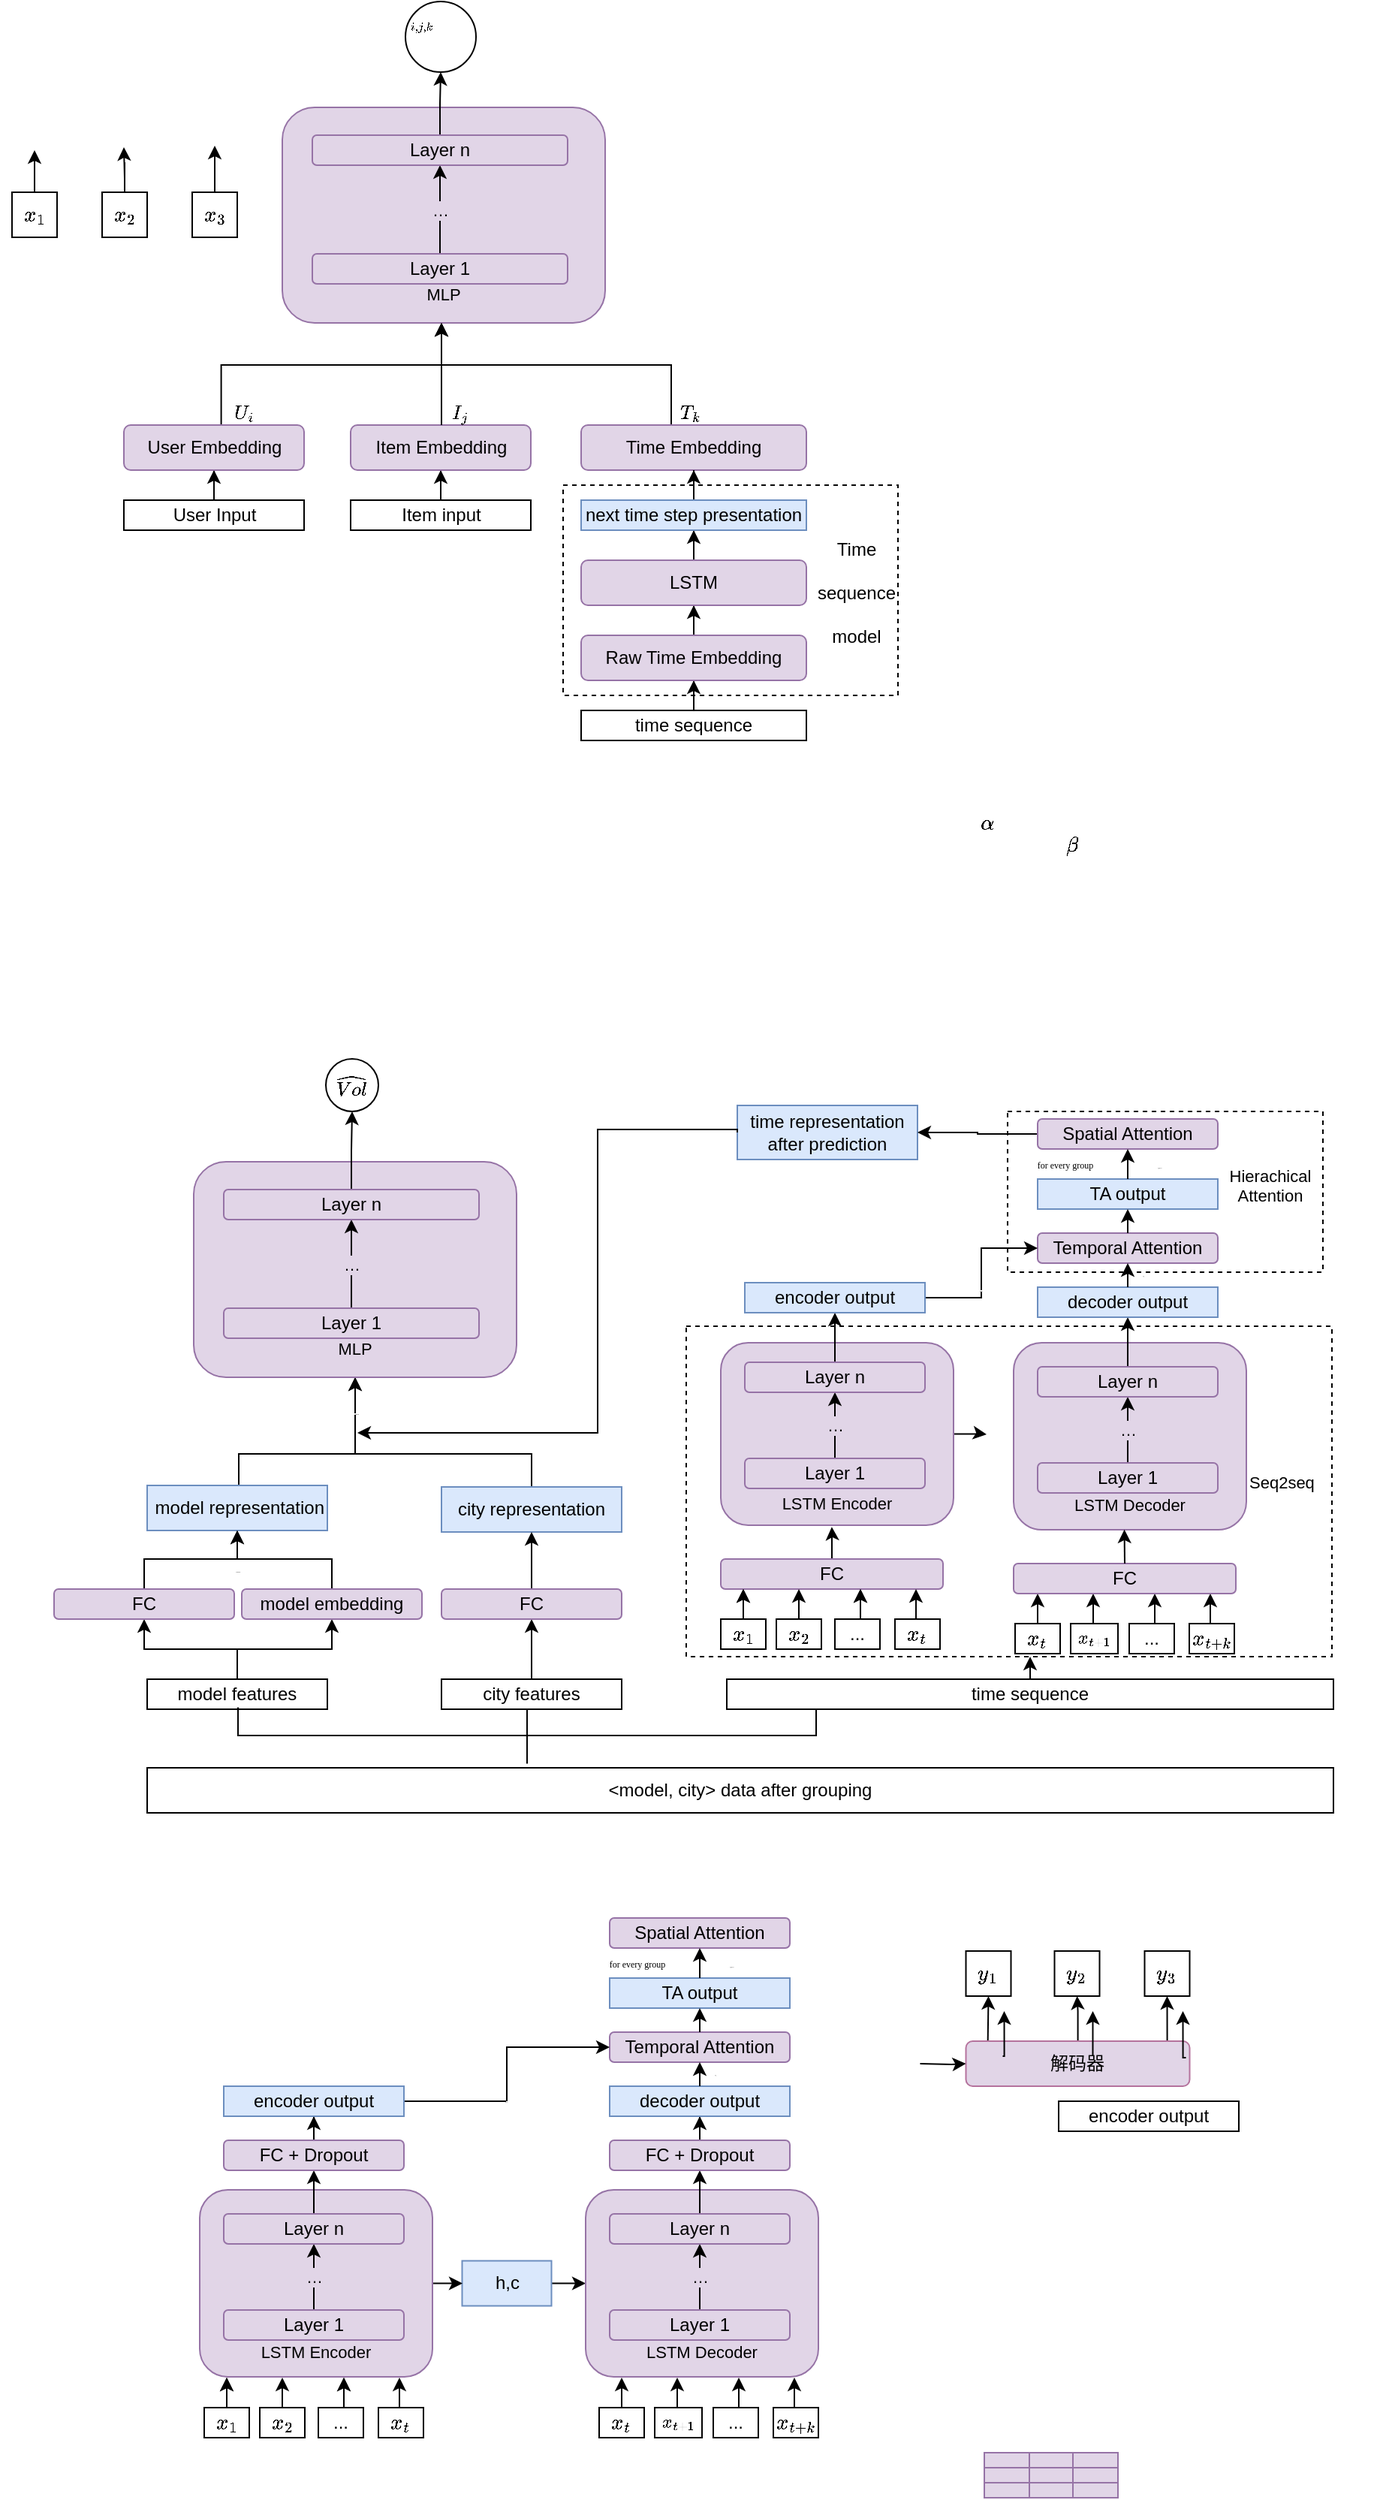 <mxfile version="20.8.20" type="github">
  <diagram id="7I3PmB62gOnP2wsl79oG" name="第 1 页">
    <mxGraphModel dx="1247" dy="698" grid="0" gridSize="10" guides="1" tooltips="1" connect="1" arrows="1" fold="1" page="1" pageScale="1" pageWidth="827" pageHeight="1169" math="1" shadow="0">
      <root>
        <mxCell id="0" />
        <mxCell id="1" parent="0" />
        <mxCell id="ItuuGWMTJ9XlOGeMrgR--288" value="" style="rounded=0;whiteSpace=wrap;html=1;dashed=1;fillColor=none;" vertex="1" parent="1">
          <mxGeometry x="449" y="890" width="430" height="220" as="geometry" />
        </mxCell>
        <mxCell id="ItuuGWMTJ9XlOGeMrgR--280" value="" style="rounded=0;whiteSpace=wrap;html=1;dashed=1;fillColor=none;" vertex="1" parent="1">
          <mxGeometry x="663" y="747" width="210" height="107" as="geometry" />
        </mxCell>
        <mxCell id="iMjl9JJX6Ml-IYWxSDeR-12" value="" style="edgeStyle=orthogonalEdgeStyle;rounded=0;orthogonalLoop=1;jettySize=auto;html=1;entryX=0.5;entryY=1;entryDx=0;entryDy=0;" parent="1" source="hXLqSdmscfbS3h8DthIs-16" target="iMjl9JJX6Ml-IYWxSDeR-15" edge="1">
          <mxGeometry relative="1" as="geometry">
            <mxPoint x="151" y="935" as="targetPoint" />
            <Array as="points">
              <mxPoint x="151" y="975" />
              <mxPoint x="228" y="975" />
            </Array>
          </mxGeometry>
        </mxCell>
        <mxCell id="hXLqSdmscfbS3h8DthIs-16" value="&amp;nbsp;model representation" style="rounded=0;whiteSpace=wrap;html=1;fillColor=#dae8fc;strokeColor=#6c8ebf;" parent="1" vertex="1">
          <mxGeometry x="90" y="996" width="120" height="30" as="geometry" />
        </mxCell>
        <mxCell id="iMjl9JJX6Ml-IYWxSDeR-10" value="" style="edgeStyle=orthogonalEdgeStyle;rounded=0;orthogonalLoop=1;jettySize=auto;html=1;entryX=0.5;entryY=1;entryDx=0;entryDy=0;" parent="1" source="hXLqSdmscfbS3h8DthIs-17" target="iMjl9JJX6Ml-IYWxSDeR-15" edge="1">
          <mxGeometry relative="1" as="geometry">
            <mxPoint x="291" y="885" as="targetPoint" />
            <Array as="points">
              <mxPoint x="346" y="975" />
              <mxPoint x="229" y="975" />
            </Array>
          </mxGeometry>
        </mxCell>
        <mxCell id="hXLqSdmscfbS3h8DthIs-17" value="city representation" style="rounded=0;whiteSpace=wrap;html=1;fillColor=#dae8fc;strokeColor=#6c8ebf;" parent="1" vertex="1">
          <mxGeometry x="286" y="997" width="120" height="30" as="geometry" />
        </mxCell>
        <mxCell id="iMjl9JJX6Ml-IYWxSDeR-21" value="" style="edgeStyle=orthogonalEdgeStyle;rounded=0;orthogonalLoop=1;jettySize=auto;html=1;" parent="1" source="hXLqSdmscfbS3h8DthIs-20" target="iMjl9JJX6Ml-IYWxSDeR-16" edge="1">
          <mxGeometry relative="1" as="geometry" />
        </mxCell>
        <mxCell id="ItuuGWMTJ9XlOGeMrgR--96" value="" style="edgeStyle=orthogonalEdgeStyle;rounded=0;orthogonalLoop=1;jettySize=auto;html=1;fontFamily=Times New Roman;fontSize=1;" edge="1" parent="1" source="hXLqSdmscfbS3h8DthIs-20" target="ItuuGWMTJ9XlOGeMrgR--94">
          <mxGeometry relative="1" as="geometry" />
        </mxCell>
        <mxCell id="hXLqSdmscfbS3h8DthIs-20" value="model features" style="rounded=0;whiteSpace=wrap;html=1;" parent="1" vertex="1">
          <mxGeometry x="90" y="1125" width="120" height="20" as="geometry" />
        </mxCell>
        <mxCell id="ItuuGWMTJ9XlOGeMrgR--98" value="" style="edgeStyle=orthogonalEdgeStyle;rounded=0;orthogonalLoop=1;jettySize=auto;html=1;fontFamily=Times New Roman;fontSize=1;" edge="1" parent="1" source="hXLqSdmscfbS3h8DthIs-21" target="iMjl9JJX6Ml-IYWxSDeR-18">
          <mxGeometry relative="1" as="geometry" />
        </mxCell>
        <mxCell id="hXLqSdmscfbS3h8DthIs-21" value="city features" style="rounded=0;whiteSpace=wrap;html=1;" parent="1" vertex="1">
          <mxGeometry x="286" y="1125" width="120" height="20" as="geometry" />
        </mxCell>
        <mxCell id="iMjl9JJX6Ml-IYWxSDeR-2" value="$$\alpha$$" style="text;html=1;strokeColor=none;fillColor=none;align=center;verticalAlign=middle;whiteSpace=wrap;rounded=0;" parent="1" vertex="1">
          <mxGeometry x="620" y="540" width="60" height="30" as="geometry" />
        </mxCell>
        <mxCell id="iMjl9JJX6Ml-IYWxSDeR-4" value="$$\beta$$" style="text;html=1;strokeColor=none;fillColor=none;align=center;verticalAlign=middle;whiteSpace=wrap;rounded=0;" parent="1" vertex="1">
          <mxGeometry x="676" y="555" width="60" height="30" as="geometry" />
        </mxCell>
        <mxCell id="iMjl9JJX6Ml-IYWxSDeR-8" value="time representation&lt;br&gt;after prediction" style="rounded=0;whiteSpace=wrap;html=1;fillColor=#dae8fc;strokeColor=#6c8ebf;" parent="1" vertex="1">
          <mxGeometry x="483" y="743" width="120" height="36" as="geometry" />
        </mxCell>
        <mxCell id="iMjl9JJX6Ml-IYWxSDeR-15" value="&lt;br&gt;&lt;br&gt;&lt;br&gt;&lt;br&gt;&lt;br&gt;&lt;br&gt;&lt;br&gt;&lt;br&gt;MLP" style="rounded=1;whiteSpace=wrap;html=1;strokeWidth=1;fontSize=11;fillColor=#e1d5e7;strokeColor=#9673a6;" parent="1" vertex="1">
          <mxGeometry x="121" y="780.5" width="215" height="143.5" as="geometry" />
        </mxCell>
        <mxCell id="iMjl9JJX6Ml-IYWxSDeR-22" value="" style="edgeStyle=orthogonalEdgeStyle;rounded=0;orthogonalLoop=1;jettySize=auto;html=1;" parent="1" source="iMjl9JJX6Ml-IYWxSDeR-16" target="hXLqSdmscfbS3h8DthIs-16" edge="1">
          <mxGeometry relative="1" as="geometry" />
        </mxCell>
        <mxCell id="iMjl9JJX6Ml-IYWxSDeR-16" value="&lt;font color=&quot;#000000&quot;&gt;FC&lt;br&gt;&lt;/font&gt;" style="rounded=1;whiteSpace=wrap;html=1;fillColor=#e1d5e7;strokeColor=#9673a6;" parent="1" vertex="1">
          <mxGeometry x="28" y="1065" width="120" height="20" as="geometry" />
        </mxCell>
        <mxCell id="ItuuGWMTJ9XlOGeMrgR--99" value="" style="edgeStyle=orthogonalEdgeStyle;rounded=0;orthogonalLoop=1;jettySize=auto;html=1;fontFamily=Times New Roman;fontSize=1;" edge="1" parent="1" source="iMjl9JJX6Ml-IYWxSDeR-18" target="hXLqSdmscfbS3h8DthIs-17">
          <mxGeometry relative="1" as="geometry" />
        </mxCell>
        <mxCell id="iMjl9JJX6Ml-IYWxSDeR-18" value="&lt;font color=&quot;#000000&quot;&gt;FC&lt;br&gt;&lt;/font&gt;" style="rounded=1;whiteSpace=wrap;html=1;fillColor=#e1d5e7;strokeColor=#9673a6;" parent="1" vertex="1">
          <mxGeometry x="286" y="1065" width="120" height="20" as="geometry" />
        </mxCell>
        <mxCell id="ItuuGWMTJ9XlOGeMrgR--283" value="" style="edgeStyle=orthogonalEdgeStyle;rounded=0;orthogonalLoop=1;jettySize=auto;html=1;fontFamily=Times New Roman;fontSize=11;entryX=0.477;entryY=1.009;entryDx=0;entryDy=0;entryPerimeter=0;" edge="1" parent="1" source="iMjl9JJX6Ml-IYWxSDeR-23" target="ItuuGWMTJ9XlOGeMrgR--235">
          <mxGeometry relative="1" as="geometry" />
        </mxCell>
        <mxCell id="iMjl9JJX6Ml-IYWxSDeR-23" value="&lt;font color=&quot;#000000&quot;&gt;FC&lt;br&gt;&lt;/font&gt;" style="rounded=1;whiteSpace=wrap;html=1;fillColor=#e1d5e7;strokeColor=#9673a6;" parent="1" vertex="1">
          <mxGeometry x="472" y="1045" width="148" height="20" as="geometry" />
        </mxCell>
        <mxCell id="iMjl9JJX6Ml-IYWxSDeR-31" value="…" style="edgeStyle=orthogonalEdgeStyle;rounded=0;orthogonalLoop=1;jettySize=auto;html=1;labelBackgroundColor=#E1D5E7;" parent="1" source="iMjl9JJX6Ml-IYWxSDeR-28" target="iMjl9JJX6Ml-IYWxSDeR-29" edge="1">
          <mxGeometry relative="1" as="geometry" />
        </mxCell>
        <mxCell id="iMjl9JJX6Ml-IYWxSDeR-28" value="&lt;font color=&quot;#000000&quot;&gt;Layer 1&lt;br&gt;&lt;/font&gt;" style="rounded=1;whiteSpace=wrap;html=1;fillColor=#e1d5e7;strokeColor=#9673a6;" parent="1" vertex="1">
          <mxGeometry x="141" y="878" width="170" height="20" as="geometry" />
        </mxCell>
        <mxCell id="iMjl9JJX6Ml-IYWxSDeR-33" value="" style="edgeStyle=orthogonalEdgeStyle;rounded=0;orthogonalLoop=1;jettySize=auto;html=1;labelBackgroundColor=#E1D5E7;entryX=0.5;entryY=1;entryDx=0;entryDy=0;" parent="1" source="iMjl9JJX6Ml-IYWxSDeR-29" target="iMjl9JJX6Ml-IYWxSDeR-34" edge="1">
          <mxGeometry relative="1" as="geometry">
            <mxPoint x="226" y="719.0" as="targetPoint" />
          </mxGeometry>
        </mxCell>
        <mxCell id="iMjl9JJX6Ml-IYWxSDeR-29" value="&lt;font color=&quot;#000000&quot;&gt;Layer n&lt;br&gt;&lt;/font&gt;" style="rounded=1;whiteSpace=wrap;html=1;fillColor=#e1d5e7;strokeColor=#9673a6;" parent="1" vertex="1">
          <mxGeometry x="141" y="799" width="170" height="20" as="geometry" />
        </mxCell>
        <mxCell id="iMjl9JJX6Ml-IYWxSDeR-34" value="&lt;font style=&quot;font-size: 11px;&quot;&gt;$$\widehat{Vol}$$&lt;/font&gt;" style="ellipse;whiteSpace=wrap;html=1;aspect=fixed;fontSize=10;" parent="1" vertex="1">
          <mxGeometry x="209" y="712" width="35" height="35" as="geometry" />
        </mxCell>
        <mxCell id="KDoGfRHItT-VThYcCDRe-1" value="&lt;div&gt;&lt;/div&gt;&amp;lt;model, city&amp;gt; data after grouping&lt;div&gt;&lt;/div&gt;" style="rounded=0;whiteSpace=wrap;html=1;" parent="1" vertex="1">
          <mxGeometry x="90" y="1184" width="790" height="30" as="geometry" />
        </mxCell>
        <mxCell id="KDoGfRHItT-VThYcCDRe-8" value="" style="strokeWidth=1;html=1;shape=mxgraph.flowchart.annotation_2;align=left;labelPosition=right;pointerEvents=1;rotation=-90;" parent="1" vertex="1">
          <mxGeometry x="324.25" y="970" width="37.5" height="385" as="geometry" />
        </mxCell>
        <mxCell id="KDoGfRHItT-VThYcCDRe-12" value="" style="line;strokeWidth=1;direction=south;html=1;perimeter=backbonePerimeter;points=[];outlineConnect=0;" parent="1" vertex="1">
          <mxGeometry x="338" y="1145" width="10" height="20" as="geometry" />
        </mxCell>
        <mxCell id="ItuuGWMTJ9XlOGeMrgR--13" value="" style="edgeStyle=orthogonalEdgeStyle;rounded=0;orthogonalLoop=1;jettySize=auto;html=1;" edge="1" parent="1" source="ItuuGWMTJ9XlOGeMrgR--14" target="ItuuGWMTJ9XlOGeMrgR--44">
          <mxGeometry relative="1" as="geometry" />
        </mxCell>
        <mxCell id="ItuuGWMTJ9XlOGeMrgR--14" value="User Input" style="rounded=0;whiteSpace=wrap;html=1;" vertex="1" parent="1">
          <mxGeometry x="74.5" y="340" width="120" height="20" as="geometry" />
        </mxCell>
        <mxCell id="ItuuGWMTJ9XlOGeMrgR--76" value="" style="edgeStyle=orthogonalEdgeStyle;rounded=0;orthogonalLoop=1;jettySize=auto;html=1;" edge="1" parent="1" source="ItuuGWMTJ9XlOGeMrgR--16" target="ItuuGWMTJ9XlOGeMrgR--46">
          <mxGeometry relative="1" as="geometry" />
        </mxCell>
        <mxCell id="ItuuGWMTJ9XlOGeMrgR--16" value="Item input" style="rounded=0;whiteSpace=wrap;html=1;" vertex="1" parent="1">
          <mxGeometry x="225.5" y="340" width="120" height="20" as="geometry" />
        </mxCell>
        <mxCell id="ItuuGWMTJ9XlOGeMrgR--17" value="" style="edgeStyle=orthogonalEdgeStyle;rounded=0;orthogonalLoop=1;jettySize=auto;html=1;" edge="1" parent="1" source="ItuuGWMTJ9XlOGeMrgR--18" target="ItuuGWMTJ9XlOGeMrgR--48">
          <mxGeometry relative="1" as="geometry" />
        </mxCell>
        <mxCell id="ItuuGWMTJ9XlOGeMrgR--18" value="time sequence" style="rounded=0;whiteSpace=wrap;html=1;" vertex="1" parent="1">
          <mxGeometry x="379" y="480" width="150" height="20" as="geometry" />
        </mxCell>
        <mxCell id="ItuuGWMTJ9XlOGeMrgR--42" value="&lt;br&gt;&lt;br&gt;&lt;br&gt;&lt;br&gt;&lt;br&gt;&lt;br&gt;&lt;br&gt;&lt;br&gt;MLP" style="rounded=1;whiteSpace=wrap;html=1;strokeWidth=1;fontSize=11;fillColor=#e1d5e7;strokeColor=#9673a6;" vertex="1" parent="1">
          <mxGeometry x="180" y="78.5" width="215" height="143.5" as="geometry" />
        </mxCell>
        <mxCell id="ItuuGWMTJ9XlOGeMrgR--73" value="" style="edgeStyle=orthogonalEdgeStyle;rounded=0;orthogonalLoop=1;jettySize=auto;html=1;exitX=0.54;exitY=-0.011;exitDx=0;exitDy=0;exitPerimeter=0;" edge="1" parent="1" source="ItuuGWMTJ9XlOGeMrgR--44" target="ItuuGWMTJ9XlOGeMrgR--42">
          <mxGeometry relative="1" as="geometry">
            <mxPoint x="140" y="282" as="sourcePoint" />
            <mxPoint x="285.5" y="222" as="targetPoint" />
            <Array as="points">
              <mxPoint x="139" y="250" />
              <mxPoint x="286" y="250" />
            </Array>
          </mxGeometry>
        </mxCell>
        <mxCell id="ItuuGWMTJ9XlOGeMrgR--44" value="&lt;font color=&quot;#000000&quot;&gt;User Embedding&lt;br&gt;&lt;/font&gt;" style="rounded=1;whiteSpace=wrap;html=1;fillColor=#e1d5e7;strokeColor=#9673a6;" vertex="1" parent="1">
          <mxGeometry x="74.5" y="290" width="120" height="30" as="geometry" />
        </mxCell>
        <mxCell id="ItuuGWMTJ9XlOGeMrgR--46" value="&lt;font color=&quot;#000000&quot;&gt;Item Embedding&lt;br&gt;&lt;/font&gt;" style="rounded=1;whiteSpace=wrap;html=1;fillColor=#e1d5e7;strokeColor=#9673a6;" vertex="1" parent="1">
          <mxGeometry x="225.5" y="290" width="120" height="30" as="geometry" />
        </mxCell>
        <mxCell id="ItuuGWMTJ9XlOGeMrgR--61" value="" style="edgeStyle=orthogonalEdgeStyle;rounded=0;orthogonalLoop=1;jettySize=auto;html=1;" edge="1" parent="1" source="ItuuGWMTJ9XlOGeMrgR--48" target="ItuuGWMTJ9XlOGeMrgR--60">
          <mxGeometry relative="1" as="geometry" />
        </mxCell>
        <mxCell id="ItuuGWMTJ9XlOGeMrgR--48" value="&lt;font color=&quot;#000000&quot;&gt;Raw Time Embedding&lt;br&gt;&lt;/font&gt;" style="rounded=1;whiteSpace=wrap;html=1;fillColor=#e1d5e7;strokeColor=#9673a6;" vertex="1" parent="1">
          <mxGeometry x="379" y="430" width="150" height="30" as="geometry" />
        </mxCell>
        <mxCell id="ItuuGWMTJ9XlOGeMrgR--49" value="…" style="edgeStyle=orthogonalEdgeStyle;rounded=0;orthogonalLoop=1;jettySize=auto;html=1;labelBackgroundColor=#E1D5E7;" edge="1" parent="1" source="ItuuGWMTJ9XlOGeMrgR--50" target="ItuuGWMTJ9XlOGeMrgR--52">
          <mxGeometry relative="1" as="geometry" />
        </mxCell>
        <mxCell id="ItuuGWMTJ9XlOGeMrgR--50" value="&lt;font color=&quot;#000000&quot;&gt;Layer 1&lt;br&gt;&lt;/font&gt;" style="rounded=1;whiteSpace=wrap;html=1;fillColor=#e1d5e7;strokeColor=#9673a6;" vertex="1" parent="1">
          <mxGeometry x="200" y="176" width="170" height="20" as="geometry" />
        </mxCell>
        <mxCell id="ItuuGWMTJ9XlOGeMrgR--51" value="" style="edgeStyle=orthogonalEdgeStyle;rounded=0;orthogonalLoop=1;jettySize=auto;html=1;labelBackgroundColor=#E1D5E7;entryX=0.5;entryY=1;entryDx=0;entryDy=0;" edge="1" parent="1" source="ItuuGWMTJ9XlOGeMrgR--52" target="ItuuGWMTJ9XlOGeMrgR--53">
          <mxGeometry relative="1" as="geometry">
            <mxPoint x="285" y="17.0" as="targetPoint" />
          </mxGeometry>
        </mxCell>
        <mxCell id="ItuuGWMTJ9XlOGeMrgR--52" value="&lt;font color=&quot;#000000&quot;&gt;Layer n&lt;br&gt;&lt;/font&gt;" style="rounded=1;whiteSpace=wrap;html=1;fillColor=#e1d5e7;strokeColor=#9673a6;" vertex="1" parent="1">
          <mxGeometry x="200" y="97" width="170" height="20" as="geometry" />
        </mxCell>
        <mxCell id="ItuuGWMTJ9XlOGeMrgR--53" value="&lt;p style=&quot;line-height: 80%;&quot;&gt;&lt;br&gt;&lt;/p&gt;" style="ellipse;whiteSpace=wrap;html=1;aspect=fixed;fontSize=10;" vertex="1" parent="1">
          <mxGeometry x="262" y="8" width="47" height="47" as="geometry" />
        </mxCell>
        <mxCell id="ItuuGWMTJ9XlOGeMrgR--82" value="" style="edgeStyle=orthogonalEdgeStyle;rounded=0;orthogonalLoop=1;jettySize=auto;html=1;" edge="1" parent="1" source="ItuuGWMTJ9XlOGeMrgR--60" target="ItuuGWMTJ9XlOGeMrgR--80">
          <mxGeometry relative="1" as="geometry" />
        </mxCell>
        <mxCell id="ItuuGWMTJ9XlOGeMrgR--60" value="&lt;font color=&quot;#000000&quot;&gt;LSTM&lt;br&gt;&lt;/font&gt;" style="rounded=1;whiteSpace=wrap;html=1;fillColor=#e1d5e7;strokeColor=#9673a6;" vertex="1" parent="1">
          <mxGeometry x="379" y="380" width="150" height="30" as="geometry" />
        </mxCell>
        <mxCell id="ItuuGWMTJ9XlOGeMrgR--75" value="" style="edgeStyle=orthogonalEdgeStyle;rounded=0;orthogonalLoop=1;jettySize=auto;html=1;exitX=0.5;exitY=0;exitDx=0;exitDy=0;" edge="1" parent="1" source="ItuuGWMTJ9XlOGeMrgR--62" target="ItuuGWMTJ9XlOGeMrgR--42">
          <mxGeometry relative="1" as="geometry">
            <mxPoint x="434.5" y="280" as="sourcePoint" />
            <mxPoint x="286" y="220" as="targetPoint" />
            <Array as="points">
              <mxPoint x="439" y="250" />
              <mxPoint x="286" y="250" />
            </Array>
          </mxGeometry>
        </mxCell>
        <mxCell id="ItuuGWMTJ9XlOGeMrgR--62" value="&lt;font color=&quot;#000000&quot;&gt;Time Embedding&lt;br&gt;&lt;/font&gt;" style="rounded=1;whiteSpace=wrap;html=1;fillColor=#e1d5e7;strokeColor=#9673a6;" vertex="1" parent="1">
          <mxGeometry x="379" y="290" width="150" height="30" as="geometry" />
        </mxCell>
        <mxCell id="ItuuGWMTJ9XlOGeMrgR--78" value="" style="edgeStyle=orthogonalEdgeStyle;rounded=0;orthogonalLoop=1;jettySize=auto;html=1;" edge="1" parent="1">
          <mxGeometry relative="1" as="geometry">
            <mxPoint x="286" y="290" as="sourcePoint" />
            <mxPoint x="286" y="222" as="targetPoint" />
            <Array as="points">
              <mxPoint x="286" y="224" />
            </Array>
          </mxGeometry>
        </mxCell>
        <mxCell id="ItuuGWMTJ9XlOGeMrgR--81" value="" style="edgeStyle=orthogonalEdgeStyle;rounded=0;orthogonalLoop=1;jettySize=auto;html=1;" edge="1" parent="1" source="ItuuGWMTJ9XlOGeMrgR--80" target="ItuuGWMTJ9XlOGeMrgR--62">
          <mxGeometry relative="1" as="geometry" />
        </mxCell>
        <mxCell id="ItuuGWMTJ9XlOGeMrgR--80" value="next time step presentation" style="whiteSpace=wrap;html=1;fillColor=#dae8fc;strokeColor=#6c8ebf;" vertex="1" parent="1">
          <mxGeometry x="379" y="340" width="150" height="20" as="geometry" />
        </mxCell>
        <mxCell id="ItuuGWMTJ9XlOGeMrgR--83" value="" style="rounded=0;whiteSpace=wrap;html=1;dashed=1;fillColor=none;" vertex="1" parent="1">
          <mxGeometry x="367" y="330" width="223" height="140" as="geometry" />
        </mxCell>
        <mxCell id="ItuuGWMTJ9XlOGeMrgR--84" value="Time&lt;br&gt;&lt;br&gt;sequence&lt;br&gt;&amp;nbsp;&lt;br&gt;model" style="text;html=1;align=center;verticalAlign=bottom;resizable=0;points=[];autosize=1;strokeColor=none;fillColor=none;" vertex="1" parent="1">
          <mxGeometry x="522" y="350" width="80" height="90" as="geometry" />
        </mxCell>
        <mxCell id="ItuuGWMTJ9XlOGeMrgR--87" value="$$\widehat{Rank_{i,j,k}}$$" style="text;whiteSpace=wrap;fontSize=1;fontFamily=Times New Roman;spacing=0;html=1;fontStyle=2" vertex="1" parent="1">
          <mxGeometry x="263" y="15" width="64.5" height="51.5" as="geometry" />
        </mxCell>
        <mxCell id="ItuuGWMTJ9XlOGeMrgR--89" value="&lt;span style=&quot;color: rgb(0, 0, 0); font-family: Helvetica; font-size: 11px; font-style: normal; font-variant-ligatures: normal; font-variant-caps: normal; font-weight: 400; letter-spacing: normal; orphans: 2; text-align: center; text-indent: 0px; text-transform: none; widows: 2; word-spacing: 0px; -webkit-text-stroke-width: 0px; background-color: rgb(251, 251, 251); text-decoration-thickness: initial; text-decoration-style: initial; text-decoration-color: initial; float: none; display: inline !important;&quot;&gt;$$U_i$$&lt;/span&gt;" style="text;whiteSpace=wrap;html=1;fontSize=9;" vertex="1" parent="1">
          <mxGeometry x="146" y="258" width="50" height="38" as="geometry" />
        </mxCell>
        <mxCell id="ItuuGWMTJ9XlOGeMrgR--91" value="&lt;span style=&quot;color: rgb(0, 0, 0); font-family: Helvetica; font-size: 11px; font-style: normal; font-variant-ligatures: normal; font-variant-caps: normal; font-weight: 400; letter-spacing: normal; orphans: 2; text-align: center; text-indent: 0px; text-transform: none; widows: 2; word-spacing: 0px; -webkit-text-stroke-width: 0px; background-color: rgb(251, 251, 251); text-decoration-thickness: initial; text-decoration-style: initial; text-decoration-color: initial; float: none; display: inline !important;&quot;&gt;$$I_j$$&lt;/span&gt;" style="text;whiteSpace=wrap;html=1;fontSize=9;" vertex="1" parent="1">
          <mxGeometry x="291" y="258" width="71" height="36" as="geometry" />
        </mxCell>
        <mxCell id="ItuuGWMTJ9XlOGeMrgR--92" value="&lt;span style=&quot;color: rgb(0, 0, 0); font-family: Helvetica; font-size: 11px; font-style: normal; font-variant-ligatures: normal; font-variant-caps: normal; font-weight: 400; letter-spacing: normal; orphans: 2; text-align: center; text-indent: 0px; text-transform: none; widows: 2; word-spacing: 0px; -webkit-text-stroke-width: 0px; background-color: rgb(251, 251, 251); text-decoration-thickness: initial; text-decoration-style: initial; text-decoration-color: initial; float: none; display: inline !important;&quot;&gt;$$T_k$$&lt;/span&gt;" style="text;whiteSpace=wrap;html=1;fontSize=9;" vertex="1" parent="1">
          <mxGeometry x="442.997" y="258" width="71" height="36" as="geometry" />
        </mxCell>
        <mxCell id="ItuuGWMTJ9XlOGeMrgR--95" value="" style="edgeStyle=orthogonalEdgeStyle;rounded=0;orthogonalLoop=1;jettySize=auto;html=1;fontFamily=Times New Roman;fontSize=1;" edge="1" parent="1" source="ItuuGWMTJ9XlOGeMrgR--94" target="hXLqSdmscfbS3h8DthIs-16">
          <mxGeometry relative="1" as="geometry" />
        </mxCell>
        <mxCell id="ItuuGWMTJ9XlOGeMrgR--97" value="Concat" style="edgeLabel;html=1;align=center;verticalAlign=middle;resizable=0;points=[];fontSize=1;fontFamily=Times New Roman;" vertex="1" connectable="0" parent="ItuuGWMTJ9XlOGeMrgR--95">
          <mxGeometry x="0.611" y="1" relative="1" as="geometry">
            <mxPoint x="-1" y="7" as="offset" />
          </mxGeometry>
        </mxCell>
        <mxCell id="ItuuGWMTJ9XlOGeMrgR--94" value="&lt;font color=&quot;#000000&quot;&gt;model embedding&lt;br&gt;&lt;/font&gt;" style="rounded=1;whiteSpace=wrap;html=1;fillColor=#e1d5e7;strokeColor=#9673a6;" vertex="1" parent="1">
          <mxGeometry x="153" y="1065" width="120" height="20" as="geometry" />
        </mxCell>
        <mxCell id="ItuuGWMTJ9XlOGeMrgR--108" value="$$y_1$$" style="rounded=0;whiteSpace=wrap;html=1;" vertex="1" parent="1">
          <mxGeometry x="635.25" y="1306" width="30" height="30" as="geometry" />
        </mxCell>
        <mxCell id="ItuuGWMTJ9XlOGeMrgR--109" value="$$y_2$$" style="rounded=0;whiteSpace=wrap;html=1;" vertex="1" parent="1">
          <mxGeometry x="694.25" y="1306" width="30" height="30" as="geometry" />
        </mxCell>
        <mxCell id="ItuuGWMTJ9XlOGeMrgR--110" value="$$y_3$$" style="rounded=0;whiteSpace=wrap;html=1;" vertex="1" parent="1">
          <mxGeometry x="754.25" y="1306" width="30" height="30" as="geometry" />
        </mxCell>
        <mxCell id="ItuuGWMTJ9XlOGeMrgR--111" value="" style="edgeStyle=orthogonalEdgeStyle;rounded=0;orthogonalLoop=1;jettySize=auto;html=1;fontSize=5;" edge="1" parent="1" source="ItuuGWMTJ9XlOGeMrgR--114" target="ItuuGWMTJ9XlOGeMrgR--109">
          <mxGeometry relative="1" as="geometry" />
        </mxCell>
        <mxCell id="ItuuGWMTJ9XlOGeMrgR--112" style="edgeStyle=orthogonalEdgeStyle;rounded=0;orthogonalLoop=1;jettySize=auto;html=1;entryX=0.5;entryY=1;entryDx=0;entryDy=0;fontSize=5;exitX=0.917;exitY=0.022;exitDx=0;exitDy=0;exitPerimeter=0;" edge="1" parent="1" source="ItuuGWMTJ9XlOGeMrgR--114" target="ItuuGWMTJ9XlOGeMrgR--110">
          <mxGeometry relative="1" as="geometry" />
        </mxCell>
        <mxCell id="ItuuGWMTJ9XlOGeMrgR--113" style="edgeStyle=orthogonalEdgeStyle;rounded=0;orthogonalLoop=1;jettySize=auto;html=1;entryX=0.5;entryY=1;entryDx=0;entryDy=0;fontSize=5;exitX=0.098;exitY=0;exitDx=0;exitDy=0;exitPerimeter=0;" edge="1" parent="1" source="ItuuGWMTJ9XlOGeMrgR--114" target="ItuuGWMTJ9XlOGeMrgR--108">
          <mxGeometry relative="1" as="geometry" />
        </mxCell>
        <mxCell id="ItuuGWMTJ9XlOGeMrgR--114" value="&lt;font color=&quot;#000000&quot;&gt;解码器&lt;br&gt;&lt;/font&gt;" style="rounded=1;whiteSpace=wrap;html=1;fillColor=#E1D5E7;strokeColor=#B5739D;" vertex="1" parent="1">
          <mxGeometry x="635.25" y="1366" width="149" height="30" as="geometry" />
        </mxCell>
        <mxCell id="ItuuGWMTJ9XlOGeMrgR--115" value="" style="edgeStyle=orthogonalEdgeStyle;rounded=0;orthogonalLoop=1;jettySize=auto;html=1;" edge="1" parent="1" target="ItuuGWMTJ9XlOGeMrgR--114">
          <mxGeometry relative="1" as="geometry">
            <mxPoint x="604.75" y="1381" as="sourcePoint" />
          </mxGeometry>
        </mxCell>
        <mxCell id="ItuuGWMTJ9XlOGeMrgR--160" value="" style="edgeStyle=orthogonalEdgeStyle;rounded=0;orthogonalLoop=1;jettySize=auto;html=1;fontFamily=Times New Roman;fontSize=1;entryX=0;entryY=0.5;entryDx=0;entryDy=0;" edge="1" parent="1" source="ItuuGWMTJ9XlOGeMrgR--116" target="ItuuGWMTJ9XlOGeMrgR--152">
          <mxGeometry relative="1" as="geometry" />
        </mxCell>
        <mxCell id="ItuuGWMTJ9XlOGeMrgR--116" value="h,c" style="whiteSpace=wrap;html=1;fillColor=#dae8fc;strokeColor=#6c8ebf;" vertex="1" parent="1">
          <mxGeometry x="299.75" y="1512.25" width="59.5" height="30" as="geometry" />
        </mxCell>
        <mxCell id="ItuuGWMTJ9XlOGeMrgR--159" value="" style="edgeStyle=orthogonalEdgeStyle;rounded=0;orthogonalLoop=1;jettySize=auto;html=1;fontFamily=Times New Roman;fontSize=1;entryX=0;entryY=0.5;entryDx=0;entryDy=0;" edge="1" parent="1" source="ItuuGWMTJ9XlOGeMrgR--122" target="ItuuGWMTJ9XlOGeMrgR--116">
          <mxGeometry relative="1" as="geometry" />
        </mxCell>
        <mxCell id="ItuuGWMTJ9XlOGeMrgR--122" value="&lt;br&gt;&lt;br&gt;&lt;br&gt;&lt;br&gt;&lt;br&gt;&lt;br&gt;&lt;br&gt;LSTM Encoder" style="rounded=1;whiteSpace=wrap;html=1;strokeWidth=1;fontSize=11;fillColor=#e1d5e7;strokeColor=#9673a6;" vertex="1" parent="1">
          <mxGeometry x="125" y="1465" width="155" height="124.5" as="geometry" />
        </mxCell>
        <mxCell id="ItuuGWMTJ9XlOGeMrgR--123" value="…" style="edgeStyle=orthogonalEdgeStyle;rounded=0;orthogonalLoop=1;jettySize=auto;html=1;labelBackgroundColor=#E1D5E7;" edge="1" parent="1" source="ItuuGWMTJ9XlOGeMrgR--124" target="ItuuGWMTJ9XlOGeMrgR--126">
          <mxGeometry relative="1" as="geometry" />
        </mxCell>
        <mxCell id="ItuuGWMTJ9XlOGeMrgR--124" value="&lt;font color=&quot;#000000&quot;&gt;Layer 1&lt;br&gt;&lt;/font&gt;" style="rounded=1;whiteSpace=wrap;html=1;fillColor=#e1d5e7;strokeColor=#9673a6;" vertex="1" parent="1">
          <mxGeometry x="141" y="1545" width="120" height="20" as="geometry" />
        </mxCell>
        <mxCell id="ItuuGWMTJ9XlOGeMrgR--163" value="" style="edgeStyle=orthogonalEdgeStyle;rounded=0;orthogonalLoop=1;jettySize=auto;html=1;fontFamily=Times New Roman;fontSize=1;" edge="1" parent="1" source="ItuuGWMTJ9XlOGeMrgR--126" target="ItuuGWMTJ9XlOGeMrgR--145">
          <mxGeometry relative="1" as="geometry" />
        </mxCell>
        <mxCell id="ItuuGWMTJ9XlOGeMrgR--126" value="&lt;font color=&quot;#000000&quot;&gt;Layer n&lt;br&gt;&lt;/font&gt;" style="rounded=1;whiteSpace=wrap;html=1;fillColor=#e1d5e7;strokeColor=#9673a6;" vertex="1" parent="1">
          <mxGeometry x="141" y="1481" width="120" height="20" as="geometry" />
        </mxCell>
        <mxCell id="ItuuGWMTJ9XlOGeMrgR--129" value="TA output" style="whiteSpace=wrap;html=1;fillColor=#dae8fc;strokeColor=#6c8ebf;" vertex="1" parent="1">
          <mxGeometry x="398" y="1324" width="120" height="20" as="geometry" />
        </mxCell>
        <mxCell id="ItuuGWMTJ9XlOGeMrgR--131" value="" style="edgeStyle=orthogonalEdgeStyle;rounded=0;orthogonalLoop=1;jettySize=auto;html=1;entryX=0.102;entryY=1.069;entryDx=0;entryDy=0;entryPerimeter=0;" edge="1" parent="1" source="ItuuGWMTJ9XlOGeMrgR--132">
          <mxGeometry relative="1" as="geometry">
            <mxPoint x="15" y="107" as="targetPoint" />
          </mxGeometry>
        </mxCell>
        <mxCell id="ItuuGWMTJ9XlOGeMrgR--132" value="$$x_1$$" style="rounded=0;whiteSpace=wrap;html=1;" vertex="1" parent="1">
          <mxGeometry y="135" width="30" height="30" as="geometry" />
        </mxCell>
        <mxCell id="ItuuGWMTJ9XlOGeMrgR--133" value="" style="edgeStyle=orthogonalEdgeStyle;rounded=0;orthogonalLoop=1;jettySize=auto;html=1;" edge="1" parent="1" source="ItuuGWMTJ9XlOGeMrgR--134">
          <mxGeometry relative="1" as="geometry">
            <mxPoint x="74.5" y="105" as="targetPoint" />
          </mxGeometry>
        </mxCell>
        <mxCell id="ItuuGWMTJ9XlOGeMrgR--134" value="$$x_2$$" style="rounded=0;whiteSpace=wrap;html=1;" vertex="1" parent="1">
          <mxGeometry x="60" y="135" width="30" height="30" as="geometry" />
        </mxCell>
        <mxCell id="ItuuGWMTJ9XlOGeMrgR--135" value="" style="edgeStyle=orthogonalEdgeStyle;rounded=0;orthogonalLoop=1;jettySize=auto;html=1;entryX=0.909;entryY=0.967;entryDx=0;entryDy=0;entryPerimeter=0;" edge="1" parent="1" source="ItuuGWMTJ9XlOGeMrgR--136">
          <mxGeometry relative="1" as="geometry">
            <mxPoint x="135" y="104" as="targetPoint" />
            <Array as="points">
              <mxPoint x="135.5" y="150" />
              <mxPoint x="135.5" y="150" />
            </Array>
          </mxGeometry>
        </mxCell>
        <mxCell id="ItuuGWMTJ9XlOGeMrgR--136" value="$$x_3$$" style="rounded=0;whiteSpace=wrap;html=1;" vertex="1" parent="1">
          <mxGeometry x="120" y="135" width="30" height="30" as="geometry" />
        </mxCell>
        <mxCell id="ItuuGWMTJ9XlOGeMrgR--219" value="" style="edgeStyle=orthogonalEdgeStyle;rounded=0;orthogonalLoop=1;jettySize=auto;html=1;fontFamily=Times New Roman;fontSize=11;" edge="1" parent="1" source="ItuuGWMTJ9XlOGeMrgR--138">
          <mxGeometry relative="1" as="geometry">
            <mxPoint x="143" y="1590" as="targetPoint" />
          </mxGeometry>
        </mxCell>
        <mxCell id="ItuuGWMTJ9XlOGeMrgR--138" value="$$x_1$$" style="rounded=0;whiteSpace=wrap;html=1;" vertex="1" parent="1">
          <mxGeometry x="128" y="1610" width="30" height="20" as="geometry" />
        </mxCell>
        <mxCell id="ItuuGWMTJ9XlOGeMrgR--140" value="$$x_2$$" style="rounded=0;whiteSpace=wrap;html=1;" vertex="1" parent="1">
          <mxGeometry x="165" y="1610" width="30" height="20" as="geometry" />
        </mxCell>
        <mxCell id="ItuuGWMTJ9XlOGeMrgR--142" value="$$x_t$$" style="rounded=0;whiteSpace=wrap;html=1;" vertex="1" parent="1">
          <mxGeometry x="244" y="1610" width="30" height="20" as="geometry" />
        </mxCell>
        <mxCell id="ItuuGWMTJ9XlOGeMrgR--168" value="" style="edgeStyle=orthogonalEdgeStyle;rounded=0;orthogonalLoop=1;jettySize=auto;html=1;fontFamily=Times New Roman;fontSize=1;" edge="1" parent="1" source="ItuuGWMTJ9XlOGeMrgR--145" target="ItuuGWMTJ9XlOGeMrgR--166">
          <mxGeometry relative="1" as="geometry" />
        </mxCell>
        <mxCell id="ItuuGWMTJ9XlOGeMrgR--145" value="&lt;font color=&quot;#000000&quot;&gt;FC + Dropout&lt;br&gt;&lt;/font&gt;" style="rounded=1;whiteSpace=wrap;html=1;fillColor=#e1d5e7;strokeColor=#9673a6;" vertex="1" parent="1">
          <mxGeometry x="141" y="1432" width="120" height="20" as="geometry" />
        </mxCell>
        <mxCell id="ItuuGWMTJ9XlOGeMrgR--146" value="&lt;font color=&quot;#000000&quot;&gt;Spatial Attention&lt;br&gt;&lt;/font&gt;" style="rounded=1;whiteSpace=wrap;html=1;fillColor=#e1d5e7;strokeColor=#9673a6;" vertex="1" parent="1">
          <mxGeometry x="398" y="1284" width="120" height="20" as="geometry" />
        </mxCell>
        <mxCell id="ItuuGWMTJ9XlOGeMrgR--152" value="&lt;br&gt;&lt;br&gt;&lt;br&gt;&lt;br&gt;&lt;br&gt;&lt;br&gt;&lt;br&gt;LSTM Decoder" style="rounded=1;whiteSpace=wrap;html=1;strokeWidth=1;fontSize=11;fillColor=#e1d5e7;strokeColor=#9673a6;" vertex="1" parent="1">
          <mxGeometry x="382" y="1465" width="155" height="124.5" as="geometry" />
        </mxCell>
        <mxCell id="ItuuGWMTJ9XlOGeMrgR--153" value="…" style="edgeStyle=orthogonalEdgeStyle;rounded=0;orthogonalLoop=1;jettySize=auto;html=1;labelBackgroundColor=#E1D5E7;" edge="1" parent="1" source="ItuuGWMTJ9XlOGeMrgR--154" target="ItuuGWMTJ9XlOGeMrgR--155">
          <mxGeometry relative="1" as="geometry" />
        </mxCell>
        <mxCell id="ItuuGWMTJ9XlOGeMrgR--154" value="&lt;font color=&quot;#000000&quot;&gt;Layer 1&lt;br&gt;&lt;/font&gt;" style="rounded=1;whiteSpace=wrap;html=1;fillColor=#e1d5e7;strokeColor=#9673a6;" vertex="1" parent="1">
          <mxGeometry x="398" y="1545" width="120" height="20" as="geometry" />
        </mxCell>
        <mxCell id="ItuuGWMTJ9XlOGeMrgR--157" value="" style="edgeStyle=orthogonalEdgeStyle;rounded=0;orthogonalLoop=1;jettySize=auto;html=1;fontFamily=Times New Roman;fontSize=1;" edge="1" parent="1" source="ItuuGWMTJ9XlOGeMrgR--155" target="ItuuGWMTJ9XlOGeMrgR--156">
          <mxGeometry relative="1" as="geometry" />
        </mxCell>
        <mxCell id="ItuuGWMTJ9XlOGeMrgR--155" value="&lt;font color=&quot;#000000&quot;&gt;Layer n&lt;br&gt;&lt;/font&gt;" style="rounded=1;whiteSpace=wrap;html=1;fillColor=#e1d5e7;strokeColor=#9673a6;" vertex="1" parent="1">
          <mxGeometry x="398" y="1481" width="120" height="20" as="geometry" />
        </mxCell>
        <mxCell id="ItuuGWMTJ9XlOGeMrgR--175" value="" style="edgeStyle=orthogonalEdgeStyle;rounded=0;orthogonalLoop=1;jettySize=auto;html=1;fontFamily=Times New Roman;fontSize=1;entryX=0.5;entryY=1;entryDx=0;entryDy=0;" edge="1" parent="1" source="ItuuGWMTJ9XlOGeMrgR--156" target="ItuuGWMTJ9XlOGeMrgR--174">
          <mxGeometry relative="1" as="geometry" />
        </mxCell>
        <mxCell id="ItuuGWMTJ9XlOGeMrgR--156" value="&lt;font color=&quot;#000000&quot;&gt;FC + Dropout&lt;br&gt;&lt;/font&gt;" style="rounded=1;whiteSpace=wrap;html=1;fillColor=#e1d5e7;strokeColor=#9673a6;" vertex="1" parent="1">
          <mxGeometry x="398" y="1432" width="120" height="20" as="geometry" />
        </mxCell>
        <mxCell id="ItuuGWMTJ9XlOGeMrgR--162" value="&lt;font color=&quot;#000000&quot;&gt;Temporal Attention&lt;br&gt;&lt;/font&gt;" style="rounded=1;whiteSpace=wrap;html=1;fillColor=#e1d5e7;strokeColor=#9673a6;" vertex="1" parent="1">
          <mxGeometry x="398" y="1360" width="120" height="20" as="geometry" />
        </mxCell>
        <mxCell id="ItuuGWMTJ9XlOGeMrgR--165" value="encoder output" style="rounded=0;whiteSpace=wrap;html=1;" vertex="1" parent="1">
          <mxGeometry x="697" y="1406" width="120" height="20" as="geometry" />
        </mxCell>
        <mxCell id="ItuuGWMTJ9XlOGeMrgR--171" style="edgeStyle=orthogonalEdgeStyle;rounded=0;orthogonalLoop=1;jettySize=auto;html=1;entryX=0;entryY=0.5;entryDx=0;entryDy=0;fontFamily=Times New Roman;fontSize=1;" edge="1" parent="1" source="ItuuGWMTJ9XlOGeMrgR--166" target="ItuuGWMTJ9XlOGeMrgR--162">
          <mxGeometry relative="1" as="geometry" />
        </mxCell>
        <mxCell id="ItuuGWMTJ9XlOGeMrgR--172" value="K,V" style="edgeLabel;html=1;align=center;verticalAlign=middle;resizable=0;points=[];fontSize=1;fontFamily=Times New Roman;" vertex="1" connectable="0" parent="ItuuGWMTJ9XlOGeMrgR--171">
          <mxGeometry x="-0.206" y="1" relative="1" as="geometry">
            <mxPoint as="offset" />
          </mxGeometry>
        </mxCell>
        <mxCell id="ItuuGWMTJ9XlOGeMrgR--166" value="encoder output" style="whiteSpace=wrap;html=1;fillColor=#dae8fc;strokeColor=#6c8ebf;" vertex="1" parent="1">
          <mxGeometry x="141" y="1396" width="120" height="20" as="geometry" />
        </mxCell>
        <mxCell id="ItuuGWMTJ9XlOGeMrgR--174" value="decoder output" style="whiteSpace=wrap;html=1;fillColor=#dae8fc;strokeColor=#6c8ebf;" vertex="1" parent="1">
          <mxGeometry x="398" y="1396" width="120" height="20" as="geometry" />
        </mxCell>
        <mxCell id="ItuuGWMTJ9XlOGeMrgR--183" value="" style="edgeStyle=orthogonalEdgeStyle;rounded=0;orthogonalLoop=1;jettySize=auto;html=1;fontFamily=Times New Roman;fontSize=1;entryX=0.5;entryY=1;entryDx=0;entryDy=0;" edge="1" parent="1">
          <mxGeometry relative="1" as="geometry">
            <mxPoint x="458" y="1396" as="sourcePoint" />
            <mxPoint x="458" y="1380" as="targetPoint" />
          </mxGeometry>
        </mxCell>
        <mxCell id="ItuuGWMTJ9XlOGeMrgR--184" value="Q" style="text;html=1;align=center;verticalAlign=middle;resizable=0;points=[];autosize=1;strokeColor=none;fillColor=none;fontSize=1;fontFamily=Times New Roman;" vertex="1" parent="1">
          <mxGeometry x="453" y="1373" width="30" height="30" as="geometry" />
        </mxCell>
        <mxCell id="ItuuGWMTJ9XlOGeMrgR--187" value="" style="shape=table;html=1;whiteSpace=wrap;startSize=0;container=1;collapsible=0;childLayout=tableLayout;fillColor=#e1d5e7;strokeColor=#9673a6;" vertex="1" parent="1">
          <mxGeometry x="647.5" y="1640" width="89" height="30" as="geometry" />
        </mxCell>
        <mxCell id="ItuuGWMTJ9XlOGeMrgR--188" value="" style="shape=tableRow;horizontal=0;startSize=0;swimlaneHead=0;swimlaneBody=0;top=0;left=0;bottom=0;right=0;collapsible=0;dropTarget=0;fillColor=none;points=[[0,0.5],[1,0.5]];portConstraint=eastwest;fontColor=#000000;" vertex="1" parent="ItuuGWMTJ9XlOGeMrgR--187">
          <mxGeometry width="89" height="10" as="geometry" />
        </mxCell>
        <mxCell id="ItuuGWMTJ9XlOGeMrgR--189" value="" style="shape=partialRectangle;html=1;whiteSpace=wrap;connectable=0;fillColor=none;top=0;left=0;bottom=0;right=0;overflow=hidden;fontColor=#000000;" vertex="1" parent="ItuuGWMTJ9XlOGeMrgR--188">
          <mxGeometry width="30" height="10" as="geometry">
            <mxRectangle width="30" height="10" as="alternateBounds" />
          </mxGeometry>
        </mxCell>
        <mxCell id="ItuuGWMTJ9XlOGeMrgR--190" value="" style="shape=partialRectangle;html=1;whiteSpace=wrap;connectable=0;fillColor=none;top=0;left=0;bottom=0;right=0;overflow=hidden;fontColor=#000000;" vertex="1" parent="ItuuGWMTJ9XlOGeMrgR--188">
          <mxGeometry x="30" width="29" height="10" as="geometry">
            <mxRectangle width="29" height="10" as="alternateBounds" />
          </mxGeometry>
        </mxCell>
        <mxCell id="ItuuGWMTJ9XlOGeMrgR--191" value="" style="shape=partialRectangle;html=1;whiteSpace=wrap;connectable=0;fillColor=none;top=0;left=0;bottom=0;right=0;overflow=hidden;fontColor=#000000;" vertex="1" parent="ItuuGWMTJ9XlOGeMrgR--188">
          <mxGeometry x="59" width="30" height="10" as="geometry">
            <mxRectangle width="30" height="10" as="alternateBounds" />
          </mxGeometry>
        </mxCell>
        <mxCell id="ItuuGWMTJ9XlOGeMrgR--192" value="" style="shape=tableRow;horizontal=0;startSize=0;swimlaneHead=0;swimlaneBody=0;top=0;left=0;bottom=0;right=0;collapsible=0;dropTarget=0;fillColor=none;points=[[0,0.5],[1,0.5]];portConstraint=eastwest;fontColor=#000000;" vertex="1" parent="ItuuGWMTJ9XlOGeMrgR--187">
          <mxGeometry y="10" width="89" height="10" as="geometry" />
        </mxCell>
        <mxCell id="ItuuGWMTJ9XlOGeMrgR--193" value="" style="shape=partialRectangle;html=1;whiteSpace=wrap;connectable=0;fillColor=none;top=0;left=0;bottom=0;right=0;overflow=hidden;fontColor=#000000;" vertex="1" parent="ItuuGWMTJ9XlOGeMrgR--192">
          <mxGeometry width="30" height="10" as="geometry">
            <mxRectangle width="30" height="10" as="alternateBounds" />
          </mxGeometry>
        </mxCell>
        <mxCell id="ItuuGWMTJ9XlOGeMrgR--194" value="" style="shape=partialRectangle;html=1;whiteSpace=wrap;connectable=0;fillColor=none;top=0;left=0;bottom=0;right=0;overflow=hidden;fontColor=#000000;" vertex="1" parent="ItuuGWMTJ9XlOGeMrgR--192">
          <mxGeometry x="30" width="29" height="10" as="geometry">
            <mxRectangle width="29" height="10" as="alternateBounds" />
          </mxGeometry>
        </mxCell>
        <mxCell id="ItuuGWMTJ9XlOGeMrgR--195" value="" style="shape=partialRectangle;html=1;whiteSpace=wrap;connectable=0;fillColor=none;top=0;left=0;bottom=0;right=0;overflow=hidden;fontColor=#000000;" vertex="1" parent="ItuuGWMTJ9XlOGeMrgR--192">
          <mxGeometry x="59" width="30" height="10" as="geometry">
            <mxRectangle width="30" height="10" as="alternateBounds" />
          </mxGeometry>
        </mxCell>
        <mxCell id="ItuuGWMTJ9XlOGeMrgR--196" value="" style="shape=tableRow;horizontal=0;startSize=0;swimlaneHead=0;swimlaneBody=0;top=0;left=0;bottom=0;right=0;collapsible=0;dropTarget=0;fillColor=none;points=[[0,0.5],[1,0.5]];portConstraint=eastwest;fontColor=#000000;" vertex="1" parent="ItuuGWMTJ9XlOGeMrgR--187">
          <mxGeometry y="20" width="89" height="10" as="geometry" />
        </mxCell>
        <mxCell id="ItuuGWMTJ9XlOGeMrgR--197" value="" style="shape=partialRectangle;html=1;whiteSpace=wrap;connectable=0;fillColor=none;top=0;left=0;bottom=0;right=0;overflow=hidden;fontColor=#000000;" vertex="1" parent="ItuuGWMTJ9XlOGeMrgR--196">
          <mxGeometry width="30" height="10" as="geometry">
            <mxRectangle width="30" height="10" as="alternateBounds" />
          </mxGeometry>
        </mxCell>
        <mxCell id="ItuuGWMTJ9XlOGeMrgR--198" value="" style="shape=partialRectangle;html=1;whiteSpace=wrap;connectable=0;fillColor=none;top=0;left=0;bottom=0;right=0;overflow=hidden;fontColor=#000000;" vertex="1" parent="ItuuGWMTJ9XlOGeMrgR--196">
          <mxGeometry x="30" width="29" height="10" as="geometry">
            <mxRectangle width="29" height="10" as="alternateBounds" />
          </mxGeometry>
        </mxCell>
        <mxCell id="ItuuGWMTJ9XlOGeMrgR--199" value="" style="shape=partialRectangle;html=1;whiteSpace=wrap;connectable=0;fillColor=none;top=0;left=0;bottom=0;right=0;overflow=hidden;pointerEvents=1;fontColor=#000000;" vertex="1" parent="ItuuGWMTJ9XlOGeMrgR--196">
          <mxGeometry x="59" width="30" height="10" as="geometry">
            <mxRectangle width="30" height="10" as="alternateBounds" />
          </mxGeometry>
        </mxCell>
        <mxCell id="ItuuGWMTJ9XlOGeMrgR--205" value="" style="edgeStyle=orthogonalEdgeStyle;rounded=0;orthogonalLoop=1;jettySize=auto;html=1;fontFamily=Times New Roman;fontSize=1;entryX=0.5;entryY=1;entryDx=0;entryDy=0;exitX=0.5;exitY=0;exitDx=0;exitDy=0;" edge="1" parent="1" source="ItuuGWMTJ9XlOGeMrgR--162" target="ItuuGWMTJ9XlOGeMrgR--129">
          <mxGeometry relative="1" as="geometry">
            <mxPoint x="468" y="1442" as="sourcePoint" />
            <mxPoint x="468" y="1426" as="targetPoint" />
          </mxGeometry>
        </mxCell>
        <mxCell id="ItuuGWMTJ9XlOGeMrgR--207" value="" style="edgeStyle=orthogonalEdgeStyle;rounded=0;orthogonalLoop=1;jettySize=auto;html=1;fontFamily=Times New Roman;fontSize=1;entryX=0.5;entryY=1;entryDx=0;entryDy=0;exitX=0.5;exitY=0;exitDx=0;exitDy=0;" edge="1" parent="1" source="ItuuGWMTJ9XlOGeMrgR--129" target="ItuuGWMTJ9XlOGeMrgR--146">
          <mxGeometry relative="1" as="geometry">
            <mxPoint x="468" y="1370" as="sourcePoint" />
            <mxPoint x="468" y="1354" as="targetPoint" />
          </mxGeometry>
        </mxCell>
        <mxCell id="ItuuGWMTJ9XlOGeMrgR--208" value="for every group" style="text;html=1;align=center;verticalAlign=middle;resizable=0;points=[];autosize=1;strokeColor=none;fillColor=none;fontSize=6;fontFamily=Times New Roman;" vertex="1" parent="1">
          <mxGeometry x="366" y="1300" width="100" height="30" as="geometry" />
        </mxCell>
        <mxCell id="ItuuGWMTJ9XlOGeMrgR--209" value="Q,K,V" style="text;html=1;align=center;verticalAlign=middle;resizable=0;points=[];autosize=1;strokeColor=none;fillColor=none;fontSize=1;fontFamily=Times New Roman;" vertex="1" parent="1">
          <mxGeometry x="449" y="1301" width="60" height="30" as="geometry" />
        </mxCell>
        <mxCell id="ItuuGWMTJ9XlOGeMrgR--210" value="..." style="rounded=0;whiteSpace=wrap;html=1;" vertex="1" parent="1">
          <mxGeometry x="204" y="1610" width="30" height="20" as="geometry" />
        </mxCell>
        <mxCell id="ItuuGWMTJ9XlOGeMrgR--212" value="$$x_t$$" style="rounded=0;whiteSpace=wrap;html=1;" vertex="1" parent="1">
          <mxGeometry x="391" y="1610" width="30" height="20" as="geometry" />
        </mxCell>
        <mxCell id="ItuuGWMTJ9XlOGeMrgR--213" value="$$x_{t+1}$$" style="rounded=0;whiteSpace=wrap;html=1;fontSize=10;" vertex="1" parent="1">
          <mxGeometry x="428" y="1610" width="31.5" height="20" as="geometry" />
        </mxCell>
        <mxCell id="ItuuGWMTJ9XlOGeMrgR--214" value="$$x_{t+k}$$" style="rounded=0;whiteSpace=wrap;html=1;" vertex="1" parent="1">
          <mxGeometry x="507" y="1610" width="30" height="20" as="geometry" />
        </mxCell>
        <mxCell id="ItuuGWMTJ9XlOGeMrgR--215" value="..." style="rounded=0;whiteSpace=wrap;html=1;" vertex="1" parent="1">
          <mxGeometry x="467" y="1610" width="30" height="20" as="geometry" />
        </mxCell>
        <mxCell id="ItuuGWMTJ9XlOGeMrgR--216" value="" style="edgeStyle=orthogonalEdgeStyle;rounded=0;orthogonalLoop=1;jettySize=auto;html=1;fontSize=5;" edge="1" parent="1">
          <mxGeometry relative="1" as="geometry">
            <mxPoint x="719.75" y="1376" as="sourcePoint" />
            <mxPoint x="719.75" y="1346" as="targetPoint" />
          </mxGeometry>
        </mxCell>
        <mxCell id="ItuuGWMTJ9XlOGeMrgR--217" style="edgeStyle=orthogonalEdgeStyle;rounded=0;orthogonalLoop=1;jettySize=auto;html=1;entryX=0.5;entryY=1;entryDx=0;entryDy=0;fontSize=5;exitX=0.917;exitY=0.022;exitDx=0;exitDy=0;exitPerimeter=0;" edge="1" parent="1">
          <mxGeometry relative="1" as="geometry">
            <mxPoint x="781.75" y="1377" as="sourcePoint" />
            <mxPoint x="779.75" y="1346" as="targetPoint" />
          </mxGeometry>
        </mxCell>
        <mxCell id="ItuuGWMTJ9XlOGeMrgR--218" style="edgeStyle=orthogonalEdgeStyle;rounded=0;orthogonalLoop=1;jettySize=auto;html=1;entryX=0.5;entryY=1;entryDx=0;entryDy=0;fontSize=5;exitX=0.098;exitY=0;exitDx=0;exitDy=0;exitPerimeter=0;" edge="1" parent="1">
          <mxGeometry relative="1" as="geometry">
            <mxPoint x="659.75" y="1376" as="sourcePoint" />
            <mxPoint x="660.75" y="1346" as="targetPoint" />
          </mxGeometry>
        </mxCell>
        <mxCell id="ItuuGWMTJ9XlOGeMrgR--220" value="" style="edgeStyle=orthogonalEdgeStyle;rounded=0;orthogonalLoop=1;jettySize=auto;html=1;fontFamily=Times New Roman;fontSize=11;" edge="1" parent="1" source="ItuuGWMTJ9XlOGeMrgR--138">
          <mxGeometry relative="1" as="geometry">
            <mxPoint x="143" y="1610" as="sourcePoint" />
            <mxPoint x="143" y="1590" as="targetPoint" />
            <Array as="points">
              <mxPoint x="143" y="1590" />
            </Array>
          </mxGeometry>
        </mxCell>
        <mxCell id="ItuuGWMTJ9XlOGeMrgR--221" value="" style="edgeStyle=orthogonalEdgeStyle;rounded=0;orthogonalLoop=1;jettySize=auto;html=1;fontFamily=Times New Roman;fontSize=11;exitX=0.5;exitY=0;exitDx=0;exitDy=0;" edge="1" parent="1" source="ItuuGWMTJ9XlOGeMrgR--140">
          <mxGeometry relative="1" as="geometry">
            <mxPoint x="153" y="1621" as="sourcePoint" />
            <mxPoint x="180" y="1590" as="targetPoint" />
            <Array as="points">
              <mxPoint x="180" y="1601" />
            </Array>
          </mxGeometry>
        </mxCell>
        <mxCell id="ItuuGWMTJ9XlOGeMrgR--224" value="" style="edgeStyle=orthogonalEdgeStyle;rounded=0;orthogonalLoop=1;jettySize=auto;html=1;fontFamily=Times New Roman;fontSize=11;" edge="1" parent="1">
          <mxGeometry relative="1" as="geometry">
            <mxPoint x="221" y="1610" as="sourcePoint" />
            <mxPoint x="221" y="1590" as="targetPoint" />
          </mxGeometry>
        </mxCell>
        <mxCell id="ItuuGWMTJ9XlOGeMrgR--225" value="" style="edgeStyle=orthogonalEdgeStyle;rounded=0;orthogonalLoop=1;jettySize=auto;html=1;fontFamily=Times New Roman;fontSize=11;" edge="1" parent="1">
          <mxGeometry relative="1" as="geometry">
            <mxPoint x="221" y="1610" as="sourcePoint" />
            <mxPoint x="221" y="1590" as="targetPoint" />
            <Array as="points">
              <mxPoint x="221" y="1590" />
            </Array>
          </mxGeometry>
        </mxCell>
        <mxCell id="ItuuGWMTJ9XlOGeMrgR--226" value="" style="edgeStyle=orthogonalEdgeStyle;rounded=0;orthogonalLoop=1;jettySize=auto;html=1;fontFamily=Times New Roman;fontSize=11;exitX=0.5;exitY=0;exitDx=0;exitDy=0;" edge="1" parent="1">
          <mxGeometry relative="1" as="geometry">
            <mxPoint x="258" y="1610" as="sourcePoint" />
            <mxPoint x="258" y="1590" as="targetPoint" />
            <Array as="points">
              <mxPoint x="258" y="1601" />
            </Array>
          </mxGeometry>
        </mxCell>
        <mxCell id="ItuuGWMTJ9XlOGeMrgR--227" value="" style="edgeStyle=orthogonalEdgeStyle;rounded=0;orthogonalLoop=1;jettySize=auto;html=1;fontFamily=Times New Roman;fontSize=11;" edge="1" parent="1">
          <mxGeometry relative="1" as="geometry">
            <mxPoint x="406" y="1610" as="sourcePoint" />
            <mxPoint x="406" y="1590" as="targetPoint" />
            <Array as="points">
              <mxPoint x="406" y="1590" />
            </Array>
          </mxGeometry>
        </mxCell>
        <mxCell id="ItuuGWMTJ9XlOGeMrgR--228" value="" style="edgeStyle=orthogonalEdgeStyle;rounded=0;orthogonalLoop=1;jettySize=auto;html=1;fontFamily=Times New Roman;fontSize=11;exitX=0.5;exitY=0;exitDx=0;exitDy=0;" edge="1" parent="1">
          <mxGeometry relative="1" as="geometry">
            <mxPoint x="443" y="1610" as="sourcePoint" />
            <mxPoint x="443" y="1590" as="targetPoint" />
            <Array as="points">
              <mxPoint x="443" y="1601" />
            </Array>
          </mxGeometry>
        </mxCell>
        <mxCell id="ItuuGWMTJ9XlOGeMrgR--229" value="" style="edgeStyle=orthogonalEdgeStyle;rounded=0;orthogonalLoop=1;jettySize=auto;html=1;fontFamily=Times New Roman;fontSize=11;" edge="1" parent="1">
          <mxGeometry relative="1" as="geometry">
            <mxPoint x="484" y="1610" as="sourcePoint" />
            <mxPoint x="484" y="1590" as="targetPoint" />
            <Array as="points">
              <mxPoint x="484" y="1590" />
            </Array>
          </mxGeometry>
        </mxCell>
        <mxCell id="ItuuGWMTJ9XlOGeMrgR--230" value="" style="edgeStyle=orthogonalEdgeStyle;rounded=0;orthogonalLoop=1;jettySize=auto;html=1;fontFamily=Times New Roman;fontSize=11;exitX=0.5;exitY=0;exitDx=0;exitDy=0;" edge="1" parent="1">
          <mxGeometry relative="1" as="geometry">
            <mxPoint x="521" y="1610" as="sourcePoint" />
            <mxPoint x="521" y="1590" as="targetPoint" />
            <Array as="points">
              <mxPoint x="521" y="1601" />
            </Array>
          </mxGeometry>
        </mxCell>
        <mxCell id="ItuuGWMTJ9XlOGeMrgR--297" value="" style="edgeStyle=orthogonalEdgeStyle;rounded=0;orthogonalLoop=1;jettySize=auto;html=1;fontFamily=Times New Roman;fontSize=11;" edge="1" parent="1" source="ItuuGWMTJ9XlOGeMrgR--235">
          <mxGeometry relative="1" as="geometry">
            <mxPoint x="649" y="962" as="targetPoint" />
          </mxGeometry>
        </mxCell>
        <mxCell id="ItuuGWMTJ9XlOGeMrgR--235" value="&lt;br&gt;&lt;br&gt;&lt;br&gt;&lt;br&gt;&lt;br&gt;&lt;br&gt;&lt;br&gt;LSTM Encoder" style="rounded=1;whiteSpace=wrap;html=1;strokeWidth=1;fontSize=11;fillColor=#e1d5e7;strokeColor=#9673a6;" vertex="1" parent="1">
          <mxGeometry x="472" y="901" width="155" height="121.5" as="geometry" />
        </mxCell>
        <mxCell id="ItuuGWMTJ9XlOGeMrgR--236" value="…" style="edgeStyle=orthogonalEdgeStyle;rounded=0;orthogonalLoop=1;jettySize=auto;html=1;labelBackgroundColor=#E1D5E7;" edge="1" parent="1" source="ItuuGWMTJ9XlOGeMrgR--237" target="ItuuGWMTJ9XlOGeMrgR--239">
          <mxGeometry relative="1" as="geometry" />
        </mxCell>
        <mxCell id="ItuuGWMTJ9XlOGeMrgR--237" value="&lt;font color=&quot;#000000&quot;&gt;Layer 1&lt;br&gt;&lt;/font&gt;" style="rounded=1;whiteSpace=wrap;html=1;fillColor=#e1d5e7;strokeColor=#9673a6;" vertex="1" parent="1">
          <mxGeometry x="488" y="978" width="120" height="20" as="geometry" />
        </mxCell>
        <mxCell id="ItuuGWMTJ9XlOGeMrgR--238" value="" style="edgeStyle=orthogonalEdgeStyle;rounded=0;orthogonalLoop=1;jettySize=auto;html=1;fontFamily=Times New Roman;fontSize=1;entryX=0.5;entryY=1;entryDx=0;entryDy=0;" edge="1" parent="1" source="ItuuGWMTJ9XlOGeMrgR--239" target="ItuuGWMTJ9XlOGeMrgR--258">
          <mxGeometry relative="1" as="geometry">
            <mxPoint x="548.043" y="885" as="targetPoint" />
          </mxGeometry>
        </mxCell>
        <mxCell id="ItuuGWMTJ9XlOGeMrgR--239" value="&lt;font color=&quot;#000000&quot;&gt;Layer n&lt;br&gt;&lt;/font&gt;" style="rounded=1;whiteSpace=wrap;html=1;fillColor=#e1d5e7;strokeColor=#9673a6;" vertex="1" parent="1">
          <mxGeometry x="488" y="914" width="120" height="20" as="geometry" />
        </mxCell>
        <mxCell id="ItuuGWMTJ9XlOGeMrgR--240" value="TA output" style="whiteSpace=wrap;html=1;fillColor=#dae8fc;strokeColor=#6c8ebf;" vertex="1" parent="1">
          <mxGeometry x="683" y="792" width="120" height="20" as="geometry" />
        </mxCell>
        <mxCell id="ItuuGWMTJ9XlOGeMrgR--241" value="" style="edgeStyle=orthogonalEdgeStyle;rounded=0;orthogonalLoop=1;jettySize=auto;html=1;fontFamily=Times New Roman;fontSize=11;" edge="1" parent="1" source="ItuuGWMTJ9XlOGeMrgR--242">
          <mxGeometry relative="1" as="geometry">
            <mxPoint x="487" y="1065" as="targetPoint" />
          </mxGeometry>
        </mxCell>
        <mxCell id="ItuuGWMTJ9XlOGeMrgR--242" value="$$x_1$$" style="rounded=0;whiteSpace=wrap;html=1;" vertex="1" parent="1">
          <mxGeometry x="472" y="1085" width="30" height="20" as="geometry" />
        </mxCell>
        <mxCell id="ItuuGWMTJ9XlOGeMrgR--243" value="$$x_2$$" style="rounded=0;whiteSpace=wrap;html=1;" vertex="1" parent="1">
          <mxGeometry x="509" y="1085" width="30" height="20" as="geometry" />
        </mxCell>
        <mxCell id="ItuuGWMTJ9XlOGeMrgR--244" value="$$x_t$$" style="rounded=0;whiteSpace=wrap;html=1;" vertex="1" parent="1">
          <mxGeometry x="588" y="1085" width="30" height="20" as="geometry" />
        </mxCell>
        <mxCell id="ItuuGWMTJ9XlOGeMrgR--293" value="" style="edgeStyle=orthogonalEdgeStyle;rounded=0;orthogonalLoop=1;jettySize=auto;html=1;fontFamily=Times New Roman;fontSize=11;exitX=0;exitY=0.5;exitDx=0;exitDy=0;" edge="1" parent="1" source="iMjl9JJX6Ml-IYWxSDeR-8">
          <mxGeometry relative="1" as="geometry">
            <mxPoint x="460" y="727" as="sourcePoint" />
            <mxPoint x="230" y="961" as="targetPoint" />
            <Array as="points">
              <mxPoint x="483" y="759" />
              <mxPoint x="390" y="759" />
              <mxPoint x="390" y="961" />
            </Array>
          </mxGeometry>
        </mxCell>
        <mxCell id="ItuuGWMTJ9XlOGeMrgR--295" value="" style="edgeStyle=orthogonalEdgeStyle;rounded=0;orthogonalLoop=1;jettySize=auto;html=1;fontFamily=Times New Roman;fontSize=11;entryX=1;entryY=0.5;entryDx=0;entryDy=0;" edge="1" parent="1" source="ItuuGWMTJ9XlOGeMrgR--247" target="iMjl9JJX6Ml-IYWxSDeR-8">
          <mxGeometry relative="1" as="geometry">
            <mxPoint x="605.0" y="759" as="targetPoint" />
          </mxGeometry>
        </mxCell>
        <mxCell id="ItuuGWMTJ9XlOGeMrgR--247" value="&lt;font color=&quot;#000000&quot;&gt;Spatial Attention&lt;br&gt;&lt;/font&gt;" style="rounded=1;whiteSpace=wrap;html=1;fillColor=#e1d5e7;strokeColor=#9673a6;" vertex="1" parent="1">
          <mxGeometry x="683" y="752" width="120" height="20" as="geometry" />
        </mxCell>
        <mxCell id="ItuuGWMTJ9XlOGeMrgR--248" value="&lt;br&gt;&lt;br&gt;&lt;br&gt;&lt;br&gt;&lt;br&gt;&lt;br&gt;&lt;br&gt;LSTM Decoder" style="rounded=1;whiteSpace=wrap;html=1;strokeWidth=1;fontSize=11;fillColor=#e1d5e7;strokeColor=#9673a6;" vertex="1" parent="1">
          <mxGeometry x="667" y="901" width="155" height="124.5" as="geometry" />
        </mxCell>
        <mxCell id="ItuuGWMTJ9XlOGeMrgR--249" value="…" style="edgeStyle=orthogonalEdgeStyle;rounded=0;orthogonalLoop=1;jettySize=auto;html=1;labelBackgroundColor=#E1D5E7;" edge="1" parent="1" source="ItuuGWMTJ9XlOGeMrgR--250" target="ItuuGWMTJ9XlOGeMrgR--252">
          <mxGeometry relative="1" as="geometry" />
        </mxCell>
        <mxCell id="ItuuGWMTJ9XlOGeMrgR--250" value="&lt;font color=&quot;#000000&quot;&gt;Layer 1&lt;br&gt;&lt;/font&gt;" style="rounded=1;whiteSpace=wrap;html=1;fillColor=#e1d5e7;strokeColor=#9673a6;" vertex="1" parent="1">
          <mxGeometry x="683" y="981" width="120" height="20" as="geometry" />
        </mxCell>
        <mxCell id="ItuuGWMTJ9XlOGeMrgR--251" value="" style="edgeStyle=orthogonalEdgeStyle;rounded=0;orthogonalLoop=1;jettySize=auto;html=1;fontFamily=Times New Roman;fontSize=1;entryX=0.5;entryY=1;entryDx=0;entryDy=0;" edge="1" parent="1" source="ItuuGWMTJ9XlOGeMrgR--252" target="ItuuGWMTJ9XlOGeMrgR--259">
          <mxGeometry relative="1" as="geometry">
            <mxPoint x="743.0" y="888" as="targetPoint" />
          </mxGeometry>
        </mxCell>
        <mxCell id="ItuuGWMTJ9XlOGeMrgR--252" value="&lt;font color=&quot;#000000&quot;&gt;Layer n&lt;br&gt;&lt;/font&gt;" style="rounded=1;whiteSpace=wrap;html=1;fillColor=#e1d5e7;strokeColor=#9673a6;" vertex="1" parent="1">
          <mxGeometry x="683" y="917" width="120" height="20" as="geometry" />
        </mxCell>
        <mxCell id="ItuuGWMTJ9XlOGeMrgR--255" value="&lt;font color=&quot;#000000&quot;&gt;Temporal Attention&lt;br&gt;&lt;/font&gt;" style="rounded=1;whiteSpace=wrap;html=1;fillColor=#e1d5e7;strokeColor=#9673a6;" vertex="1" parent="1">
          <mxGeometry x="683" y="828" width="120" height="20" as="geometry" />
        </mxCell>
        <mxCell id="ItuuGWMTJ9XlOGeMrgR--256" style="edgeStyle=orthogonalEdgeStyle;rounded=0;orthogonalLoop=1;jettySize=auto;html=1;entryX=0;entryY=0.5;entryDx=0;entryDy=0;fontFamily=Times New Roman;fontSize=1;" edge="1" parent="1" source="ItuuGWMTJ9XlOGeMrgR--258" target="ItuuGWMTJ9XlOGeMrgR--255">
          <mxGeometry relative="1" as="geometry" />
        </mxCell>
        <mxCell id="ItuuGWMTJ9XlOGeMrgR--257" value="K,V" style="edgeLabel;html=1;align=center;verticalAlign=middle;resizable=0;points=[];fontSize=1;fontFamily=Times New Roman;" vertex="1" connectable="0" parent="ItuuGWMTJ9XlOGeMrgR--256">
          <mxGeometry x="-0.206" y="1" relative="1" as="geometry">
            <mxPoint as="offset" />
          </mxGeometry>
        </mxCell>
        <mxCell id="ItuuGWMTJ9XlOGeMrgR--258" value="encoder output" style="whiteSpace=wrap;html=1;fillColor=#dae8fc;strokeColor=#6c8ebf;" vertex="1" parent="1">
          <mxGeometry x="488" y="861" width="120" height="20" as="geometry" />
        </mxCell>
        <mxCell id="ItuuGWMTJ9XlOGeMrgR--259" value="decoder output" style="whiteSpace=wrap;html=1;fillColor=#dae8fc;strokeColor=#6c8ebf;" vertex="1" parent="1">
          <mxGeometry x="683" y="864" width="120" height="20" as="geometry" />
        </mxCell>
        <mxCell id="ItuuGWMTJ9XlOGeMrgR--260" value="" style="edgeStyle=orthogonalEdgeStyle;rounded=0;orthogonalLoop=1;jettySize=auto;html=1;fontFamily=Times New Roman;fontSize=1;entryX=0.5;entryY=1;entryDx=0;entryDy=0;" edge="1" parent="1">
          <mxGeometry relative="1" as="geometry">
            <mxPoint x="743" y="864" as="sourcePoint" />
            <mxPoint x="743" y="848" as="targetPoint" />
          </mxGeometry>
        </mxCell>
        <mxCell id="ItuuGWMTJ9XlOGeMrgR--261" value="Q" style="text;html=1;align=center;verticalAlign=middle;resizable=0;points=[];autosize=1;strokeColor=none;fillColor=none;fontSize=1;fontFamily=Times New Roman;" vertex="1" parent="1">
          <mxGeometry x="738" y="841" width="30" height="30" as="geometry" />
        </mxCell>
        <mxCell id="ItuuGWMTJ9XlOGeMrgR--262" value="" style="edgeStyle=orthogonalEdgeStyle;rounded=0;orthogonalLoop=1;jettySize=auto;html=1;fontFamily=Times New Roman;fontSize=1;entryX=0.5;entryY=1;entryDx=0;entryDy=0;exitX=0.5;exitY=0;exitDx=0;exitDy=0;" edge="1" parent="1" source="ItuuGWMTJ9XlOGeMrgR--255" target="ItuuGWMTJ9XlOGeMrgR--240">
          <mxGeometry relative="1" as="geometry">
            <mxPoint x="753" y="910" as="sourcePoint" />
            <mxPoint x="753" y="894" as="targetPoint" />
          </mxGeometry>
        </mxCell>
        <mxCell id="ItuuGWMTJ9XlOGeMrgR--263" value="" style="edgeStyle=orthogonalEdgeStyle;rounded=0;orthogonalLoop=1;jettySize=auto;html=1;fontFamily=Times New Roman;fontSize=1;entryX=0.5;entryY=1;entryDx=0;entryDy=0;exitX=0.5;exitY=0;exitDx=0;exitDy=0;" edge="1" parent="1" source="ItuuGWMTJ9XlOGeMrgR--240" target="ItuuGWMTJ9XlOGeMrgR--247">
          <mxGeometry relative="1" as="geometry">
            <mxPoint x="753" y="838" as="sourcePoint" />
            <mxPoint x="753" y="822" as="targetPoint" />
          </mxGeometry>
        </mxCell>
        <mxCell id="ItuuGWMTJ9XlOGeMrgR--264" value="for every group" style="text;html=1;align=center;verticalAlign=middle;resizable=0;points=[];autosize=1;strokeColor=none;fillColor=none;fontSize=6;fontFamily=Times New Roman;" vertex="1" parent="1">
          <mxGeometry x="651" y="768" width="100" height="30" as="geometry" />
        </mxCell>
        <mxCell id="ItuuGWMTJ9XlOGeMrgR--265" value="Q,K,V" style="text;html=1;align=center;verticalAlign=middle;resizable=0;points=[];autosize=1;strokeColor=none;fillColor=none;fontSize=1;fontFamily=Times New Roman;" vertex="1" parent="1">
          <mxGeometry x="734" y="769" width="60" height="30" as="geometry" />
        </mxCell>
        <mxCell id="ItuuGWMTJ9XlOGeMrgR--266" value="..." style="rounded=0;whiteSpace=wrap;html=1;" vertex="1" parent="1">
          <mxGeometry x="548" y="1085" width="30" height="20" as="geometry" />
        </mxCell>
        <mxCell id="ItuuGWMTJ9XlOGeMrgR--267" value="$$x_t$$" style="rounded=0;whiteSpace=wrap;html=1;" vertex="1" parent="1">
          <mxGeometry x="668" y="1088" width="30" height="20" as="geometry" />
        </mxCell>
        <mxCell id="ItuuGWMTJ9XlOGeMrgR--268" value="$$x_{t+1}$$" style="rounded=0;whiteSpace=wrap;html=1;fontSize=10;" vertex="1" parent="1">
          <mxGeometry x="705" y="1088" width="31.5" height="20" as="geometry" />
        </mxCell>
        <mxCell id="ItuuGWMTJ9XlOGeMrgR--269" value="$$x_{t+k}$$" style="rounded=0;whiteSpace=wrap;html=1;" vertex="1" parent="1">
          <mxGeometry x="784" y="1088" width="30" height="20" as="geometry" />
        </mxCell>
        <mxCell id="ItuuGWMTJ9XlOGeMrgR--270" value="..." style="rounded=0;whiteSpace=wrap;html=1;" vertex="1" parent="1">
          <mxGeometry x="744" y="1088" width="30" height="20" as="geometry" />
        </mxCell>
        <mxCell id="ItuuGWMTJ9XlOGeMrgR--271" value="" style="edgeStyle=orthogonalEdgeStyle;rounded=0;orthogonalLoop=1;jettySize=auto;html=1;fontFamily=Times New Roman;fontSize=11;" edge="1" parent="1" source="ItuuGWMTJ9XlOGeMrgR--242">
          <mxGeometry relative="1" as="geometry">
            <mxPoint x="487" y="1085" as="sourcePoint" />
            <mxPoint x="487" y="1065" as="targetPoint" />
            <Array as="points">
              <mxPoint x="487" y="1065" />
            </Array>
          </mxGeometry>
        </mxCell>
        <mxCell id="ItuuGWMTJ9XlOGeMrgR--272" value="" style="edgeStyle=orthogonalEdgeStyle;rounded=0;orthogonalLoop=1;jettySize=auto;html=1;fontFamily=Times New Roman;fontSize=11;exitX=0.5;exitY=0;exitDx=0;exitDy=0;" edge="1" parent="1" source="ItuuGWMTJ9XlOGeMrgR--243">
          <mxGeometry relative="1" as="geometry">
            <mxPoint x="497" y="1096" as="sourcePoint" />
            <mxPoint x="524" y="1065" as="targetPoint" />
            <Array as="points">
              <mxPoint x="524" y="1076" />
            </Array>
          </mxGeometry>
        </mxCell>
        <mxCell id="ItuuGWMTJ9XlOGeMrgR--273" value="" style="edgeStyle=orthogonalEdgeStyle;rounded=0;orthogonalLoop=1;jettySize=auto;html=1;fontFamily=Times New Roman;fontSize=11;" edge="1" parent="1">
          <mxGeometry relative="1" as="geometry">
            <mxPoint x="565" y="1085" as="sourcePoint" />
            <mxPoint x="565" y="1065" as="targetPoint" />
          </mxGeometry>
        </mxCell>
        <mxCell id="ItuuGWMTJ9XlOGeMrgR--274" value="" style="edgeStyle=orthogonalEdgeStyle;rounded=0;orthogonalLoop=1;jettySize=auto;html=1;fontFamily=Times New Roman;fontSize=11;" edge="1" parent="1">
          <mxGeometry relative="1" as="geometry">
            <mxPoint x="565" y="1085" as="sourcePoint" />
            <mxPoint x="565" y="1065" as="targetPoint" />
            <Array as="points">
              <mxPoint x="565" y="1065" />
            </Array>
          </mxGeometry>
        </mxCell>
        <mxCell id="ItuuGWMTJ9XlOGeMrgR--275" value="" style="edgeStyle=orthogonalEdgeStyle;rounded=0;orthogonalLoop=1;jettySize=auto;html=1;fontFamily=Times New Roman;fontSize=11;exitX=0.5;exitY=0;exitDx=0;exitDy=0;" edge="1" parent="1">
          <mxGeometry relative="1" as="geometry">
            <mxPoint x="602" y="1085" as="sourcePoint" />
            <mxPoint x="602" y="1065" as="targetPoint" />
            <Array as="points">
              <mxPoint x="602" y="1076" />
            </Array>
          </mxGeometry>
        </mxCell>
        <mxCell id="ItuuGWMTJ9XlOGeMrgR--276" value="" style="edgeStyle=orthogonalEdgeStyle;rounded=0;orthogonalLoop=1;jettySize=auto;html=1;fontFamily=Times New Roman;fontSize=11;" edge="1" parent="1">
          <mxGeometry relative="1" as="geometry">
            <mxPoint x="683" y="1088" as="sourcePoint" />
            <mxPoint x="683" y="1068" as="targetPoint" />
            <Array as="points">
              <mxPoint x="683" y="1068" />
            </Array>
          </mxGeometry>
        </mxCell>
        <mxCell id="ItuuGWMTJ9XlOGeMrgR--277" value="" style="edgeStyle=orthogonalEdgeStyle;rounded=0;orthogonalLoop=1;jettySize=auto;html=1;fontFamily=Times New Roman;fontSize=11;exitX=0.5;exitY=0;exitDx=0;exitDy=0;" edge="1" parent="1">
          <mxGeometry relative="1" as="geometry">
            <mxPoint x="720" y="1088" as="sourcePoint" />
            <mxPoint x="720" y="1068" as="targetPoint" />
            <Array as="points">
              <mxPoint x="720" y="1079" />
            </Array>
          </mxGeometry>
        </mxCell>
        <mxCell id="ItuuGWMTJ9XlOGeMrgR--278" value="" style="edgeStyle=orthogonalEdgeStyle;rounded=0;orthogonalLoop=1;jettySize=auto;html=1;fontFamily=Times New Roman;fontSize=11;" edge="1" parent="1">
          <mxGeometry relative="1" as="geometry">
            <mxPoint x="761" y="1088" as="sourcePoint" />
            <mxPoint x="761" y="1068" as="targetPoint" />
            <Array as="points">
              <mxPoint x="761" y="1068" />
            </Array>
          </mxGeometry>
        </mxCell>
        <mxCell id="ItuuGWMTJ9XlOGeMrgR--279" value="" style="edgeStyle=orthogonalEdgeStyle;rounded=0;orthogonalLoop=1;jettySize=auto;html=1;fontFamily=Times New Roman;fontSize=11;exitX=0.5;exitY=0;exitDx=0;exitDy=0;" edge="1" parent="1">
          <mxGeometry relative="1" as="geometry">
            <mxPoint x="798" y="1088" as="sourcePoint" />
            <mxPoint x="798" y="1068" as="targetPoint" />
            <Array as="points">
              <mxPoint x="798" y="1079" />
            </Array>
          </mxGeometry>
        </mxCell>
        <mxCell id="ItuuGWMTJ9XlOGeMrgR--281" value="&lt;div style=&quot;text-align: center;&quot;&gt;&lt;span style=&quot;background-color: initial;&quot;&gt;&lt;font face=&quot;Helvetica&quot;&gt;Hierachical Attention&lt;/font&gt;&lt;/span&gt;&lt;/div&gt;" style="text;whiteSpace=wrap;html=1;fontSize=11;fontFamily=Times New Roman;" vertex="1" parent="1">
          <mxGeometry x="792" y="777" width="90" height="100" as="geometry" />
        </mxCell>
        <mxCell id="ItuuGWMTJ9XlOGeMrgR--282" value="&lt;font color=&quot;#000000&quot;&gt;FC&lt;br&gt;&lt;/font&gt;" style="rounded=1;whiteSpace=wrap;html=1;fillColor=#e1d5e7;strokeColor=#9673a6;" vertex="1" parent="1">
          <mxGeometry x="667" y="1048" width="148" height="20" as="geometry" />
        </mxCell>
        <mxCell id="ItuuGWMTJ9XlOGeMrgR--287" value="" style="edgeStyle=orthogonalEdgeStyle;rounded=0;orthogonalLoop=1;jettySize=auto;html=1;fontFamily=Times New Roman;fontSize=11;entryX=0.476;entryY=0.999;entryDx=0;entryDy=0;entryPerimeter=0;exitX=0.5;exitY=0;exitDx=0;exitDy=0;" edge="1" parent="1" source="ItuuGWMTJ9XlOGeMrgR--282" target="ItuuGWMTJ9XlOGeMrgR--248">
          <mxGeometry relative="1" as="geometry">
            <mxPoint x="494" y="1058" as="sourcePoint" />
            <mxPoint x="494" y="1037" as="targetPoint" />
          </mxGeometry>
        </mxCell>
        <mxCell id="ItuuGWMTJ9XlOGeMrgR--289" value="&lt;div style=&quot;text-align: center;&quot;&gt;&lt;span style=&quot;background-color: initial;&quot;&gt;&lt;font face=&quot;Helvetica&quot;&gt;Seq2seq&lt;/font&gt;&lt;/span&gt;&lt;/div&gt;" style="text;whiteSpace=wrap;html=1;fontSize=11;fontFamily=Times New Roman;" vertex="1" parent="1">
          <mxGeometry x="822" y="981" width="90" height="100" as="geometry" />
        </mxCell>
        <mxCell id="ItuuGWMTJ9XlOGeMrgR--296" value="" style="edgeStyle=orthogonalEdgeStyle;rounded=0;orthogonalLoop=1;jettySize=auto;html=1;fontFamily=Times New Roman;fontSize=11;" edge="1" parent="1" source="ItuuGWMTJ9XlOGeMrgR--290" target="ItuuGWMTJ9XlOGeMrgR--288">
          <mxGeometry relative="1" as="geometry">
            <Array as="points">
              <mxPoint x="678" y="1110" />
              <mxPoint x="678" y="1110" />
            </Array>
          </mxGeometry>
        </mxCell>
        <mxCell id="ItuuGWMTJ9XlOGeMrgR--290" value="time sequence" style="rounded=0;whiteSpace=wrap;html=1;" vertex="1" parent="1">
          <mxGeometry x="476" y="1125" width="404" height="20" as="geometry" />
        </mxCell>
        <mxCell id="ItuuGWMTJ9XlOGeMrgR--298" value="Concat" style="edgeLabel;html=1;align=center;verticalAlign=middle;resizable=0;points=[];fontSize=1;fontFamily=Times New Roman;" vertex="1" connectable="0" parent="1">
          <mxGeometry x="228.497" y="948.003" as="geometry" />
        </mxCell>
      </root>
    </mxGraphModel>
  </diagram>
</mxfile>
